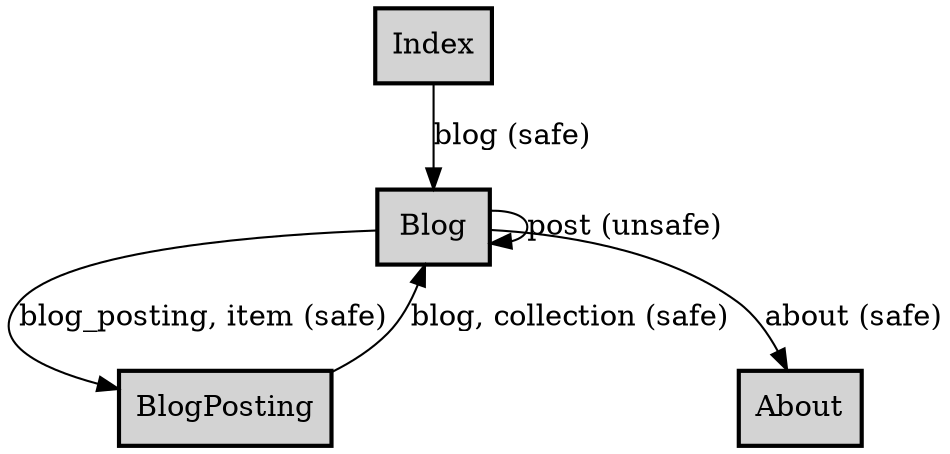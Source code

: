 digraph application_state_diagram {
    node [
      shape = box,
      style = "bold,filled"
    ];

    Index -> Blog [
        label = "blog (safe)"
    ];
    Blog -> BlogPosting [
        label = "blog_posting, item (safe)"
    ];
    BlogPosting -> Blog [
        label = "blog, collection (safe)"
    ];
    Blog -> Blog [
        label = "post (unsafe)"
    ];
    Blog -> About [
        label = "about (safe)"
    ];
}
